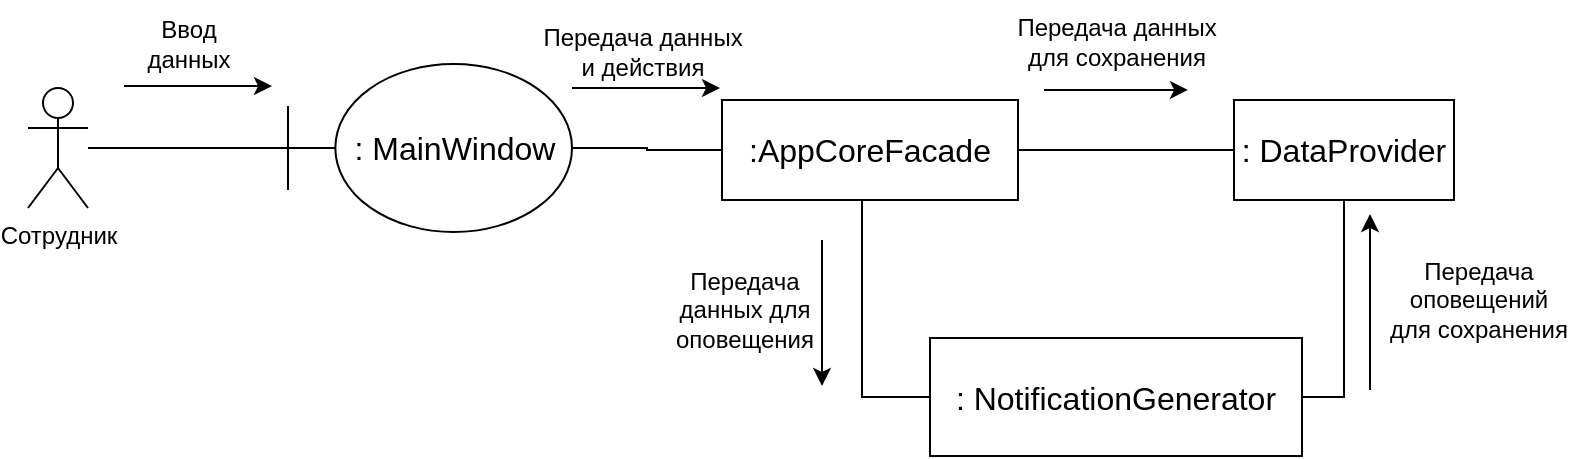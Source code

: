 <mxfile version="22.0.8" type="device">
  <diagram name="Page-1" id="b5b7bab2-c9e2-2cf4-8b2a-24fd1a2a6d21">
    <mxGraphModel dx="782" dy="420" grid="0" gridSize="10" guides="1" tooltips="1" connect="1" arrows="1" fold="1" page="1" pageScale="1" pageWidth="827" pageHeight="1169" background="none" math="0" shadow="0">
      <root>
        <mxCell id="0" />
        <mxCell id="1" parent="0" />
        <mxCell id="Ycd3XeIqFXk12NW7qtg3-7" value="" style="edgeStyle=orthogonalEdgeStyle;rounded=0;orthogonalLoop=1;jettySize=auto;html=1;endArrow=none;endFill=0;" edge="1" parent="1" source="Ycd3XeIqFXk12NW7qtg3-1" target="Ycd3XeIqFXk12NW7qtg3-3">
          <mxGeometry relative="1" as="geometry" />
        </mxCell>
        <mxCell id="Ycd3XeIqFXk12NW7qtg3-1" value="&lt;font style=&quot;font-size: 16px;&quot;&gt;: MainWindow&lt;/font&gt;" style="shape=umlBoundary;whiteSpace=wrap;html=1;" vertex="1" parent="1">
          <mxGeometry x="365" y="293" width="142" height="84" as="geometry" />
        </mxCell>
        <mxCell id="Ycd3XeIqFXk12NW7qtg3-6" value="" style="edgeStyle=orthogonalEdgeStyle;rounded=0;orthogonalLoop=1;jettySize=auto;html=1;endArrow=none;endFill=0;" edge="1" parent="1" source="Ycd3XeIqFXk12NW7qtg3-2" target="Ycd3XeIqFXk12NW7qtg3-1">
          <mxGeometry relative="1" as="geometry" />
        </mxCell>
        <mxCell id="Ycd3XeIqFXk12NW7qtg3-2" value="Сотрудник" style="shape=umlActor;verticalLabelPosition=bottom;verticalAlign=top;html=1;" vertex="1" parent="1">
          <mxGeometry x="235" y="305" width="30" height="60" as="geometry" />
        </mxCell>
        <mxCell id="Ycd3XeIqFXk12NW7qtg3-11" value="" style="edgeStyle=orthogonalEdgeStyle;rounded=0;orthogonalLoop=1;jettySize=auto;html=1;endArrow=none;endFill=0;" edge="1" parent="1" source="Ycd3XeIqFXk12NW7qtg3-3" target="Ycd3XeIqFXk12NW7qtg3-4">
          <mxGeometry relative="1" as="geometry" />
        </mxCell>
        <mxCell id="Ycd3XeIqFXk12NW7qtg3-3" value="&lt;font style=&quot;font-size: 16px;&quot;&gt;:AppCoreFacade&lt;/font&gt;" style="html=1;whiteSpace=wrap;" vertex="1" parent="1">
          <mxGeometry x="582" y="311" width="148" height="50" as="geometry" />
        </mxCell>
        <mxCell id="Ycd3XeIqFXk12NW7qtg3-4" value="&lt;span style=&quot;font-size: 16px;&quot;&gt;: DataProvider&lt;/span&gt;" style="html=1;whiteSpace=wrap;fontSize=16;" vertex="1" parent="1">
          <mxGeometry x="838" y="311" width="110" height="50" as="geometry" />
        </mxCell>
        <mxCell id="Ycd3XeIqFXk12NW7qtg3-5" value="&lt;font style=&quot;font-size: 16px;&quot;&gt;: NotificationGenerator&lt;/font&gt;" style="html=1;whiteSpace=wrap;" vertex="1" parent="1">
          <mxGeometry x="686" y="430" width="186" height="59" as="geometry" />
        </mxCell>
        <mxCell id="Ycd3XeIqFXk12NW7qtg3-9" value="" style="endArrow=classic;html=1;rounded=0;" edge="1" parent="1">
          <mxGeometry width="50" height="50" relative="1" as="geometry">
            <mxPoint x="283" y="304" as="sourcePoint" />
            <mxPoint x="357" y="304" as="targetPoint" />
          </mxGeometry>
        </mxCell>
        <mxCell id="Ycd3XeIqFXk12NW7qtg3-12" value="" style="edgeStyle=orthogonalEdgeStyle;rounded=0;orthogonalLoop=1;jettySize=auto;html=1;endArrow=none;endFill=0;entryX=0;entryY=0.5;entryDx=0;entryDy=0;exitX=0.5;exitY=1;exitDx=0;exitDy=0;" edge="1" parent="1" source="Ycd3XeIqFXk12NW7qtg3-3" target="Ycd3XeIqFXk12NW7qtg3-5">
          <mxGeometry relative="1" as="geometry">
            <mxPoint x="511" y="474" as="sourcePoint" />
            <mxPoint x="619" y="475" as="targetPoint" />
            <Array as="points">
              <mxPoint x="652" y="361" />
              <mxPoint x="652" y="460" />
            </Array>
          </mxGeometry>
        </mxCell>
        <mxCell id="Ycd3XeIqFXk12NW7qtg3-15" value="" style="edgeStyle=orthogonalEdgeStyle;rounded=0;orthogonalLoop=1;jettySize=auto;html=1;endArrow=none;endFill=0;entryX=0.5;entryY=1;entryDx=0;entryDy=0;exitX=1;exitY=0.5;exitDx=0;exitDy=0;" edge="1" parent="1" source="Ycd3XeIqFXk12NW7qtg3-5" target="Ycd3XeIqFXk12NW7qtg3-4">
          <mxGeometry relative="1" as="geometry">
            <mxPoint x="740" y="381" as="sourcePoint" />
            <mxPoint x="848" y="382" as="targetPoint" />
          </mxGeometry>
        </mxCell>
        <mxCell id="Ycd3XeIqFXk12NW7qtg3-16" value="" style="endArrow=classic;html=1;rounded=0;" edge="1" parent="1">
          <mxGeometry width="50" height="50" relative="1" as="geometry">
            <mxPoint x="507" y="305" as="sourcePoint" />
            <mxPoint x="581" y="305" as="targetPoint" />
          </mxGeometry>
        </mxCell>
        <mxCell id="Ycd3XeIqFXk12NW7qtg3-17" value="&lt;span style=&quot;&quot;&gt;Ввод&lt;br&gt;данных&lt;br&gt;&lt;/span&gt;" style="text;html=1;align=center;verticalAlign=middle;resizable=0;points=[];autosize=1;strokeColor=none;fillColor=none;" vertex="1" parent="1">
          <mxGeometry x="285" y="262" width="60" height="41" as="geometry" />
        </mxCell>
        <mxCell id="Ycd3XeIqFXk12NW7qtg3-18" value="Передача данных&lt;br&gt;и действия" style="text;html=1;align=center;verticalAlign=middle;resizable=0;points=[];autosize=1;strokeColor=none;fillColor=none;" vertex="1" parent="1">
          <mxGeometry x="483" y="266" width="118" height="41" as="geometry" />
        </mxCell>
        <mxCell id="Ycd3XeIqFXk12NW7qtg3-19" value="Передача данных&lt;br&gt;для сохранения" style="text;html=1;align=center;verticalAlign=middle;resizable=0;points=[];autosize=1;strokeColor=none;fillColor=none;" vertex="1" parent="1">
          <mxGeometry x="720" y="261.5" width="118" height="41" as="geometry" />
        </mxCell>
        <mxCell id="Ycd3XeIqFXk12NW7qtg3-20" value="" style="endArrow=classic;html=1;rounded=0;" edge="1" parent="1">
          <mxGeometry width="50" height="50" relative="1" as="geometry">
            <mxPoint x="743" y="305.95" as="sourcePoint" />
            <mxPoint x="815" y="305.95" as="targetPoint" />
          </mxGeometry>
        </mxCell>
        <mxCell id="Ycd3XeIqFXk12NW7qtg3-21" value="" style="endArrow=classic;html=1;rounded=0;" edge="1" parent="1">
          <mxGeometry width="50" height="50" relative="1" as="geometry">
            <mxPoint x="632" y="381" as="sourcePoint" />
            <mxPoint x="632" y="454" as="targetPoint" />
          </mxGeometry>
        </mxCell>
        <mxCell id="Ycd3XeIqFXk12NW7qtg3-23" value="Передача&lt;br&gt;данных для&lt;br&gt;оповещения" style="text;html=1;align=center;verticalAlign=middle;resizable=0;points=[];autosize=1;strokeColor=none;fillColor=none;" vertex="1" parent="1">
          <mxGeometry x="549" y="388" width="87" height="55" as="geometry" />
        </mxCell>
        <mxCell id="Ycd3XeIqFXk12NW7qtg3-24" value="Передача&lt;br&gt;оповещений&lt;br&gt;для сохранения" style="text;html=1;align=center;verticalAlign=middle;resizable=0;points=[];autosize=1;strokeColor=none;fillColor=none;" vertex="1" parent="1">
          <mxGeometry x="906" y="383" width="107" height="55" as="geometry" />
        </mxCell>
        <mxCell id="Ycd3XeIqFXk12NW7qtg3-25" value="" style="endArrow=classic;html=1;rounded=0;" edge="1" parent="1">
          <mxGeometry width="50" height="50" relative="1" as="geometry">
            <mxPoint x="906" y="456" as="sourcePoint" />
            <mxPoint x="906" y="368" as="targetPoint" />
          </mxGeometry>
        </mxCell>
      </root>
    </mxGraphModel>
  </diagram>
</mxfile>
